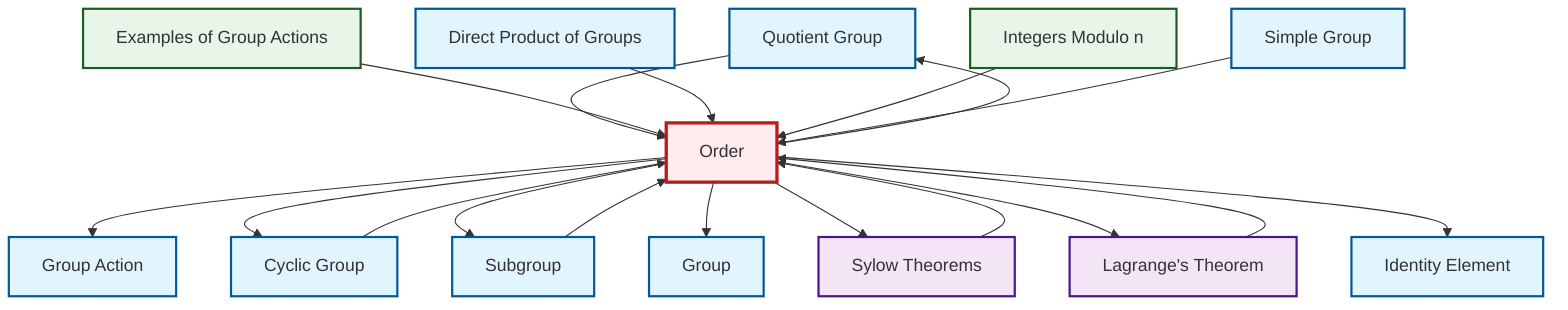 graph TD
    classDef definition fill:#e1f5fe,stroke:#01579b,stroke-width:2px
    classDef theorem fill:#f3e5f5,stroke:#4a148c,stroke-width:2px
    classDef axiom fill:#fff3e0,stroke:#e65100,stroke-width:2px
    classDef example fill:#e8f5e9,stroke:#1b5e20,stroke-width:2px
    classDef current fill:#ffebee,stroke:#b71c1c,stroke-width:3px
    def-identity-element["Identity Element"]:::definition
    def-quotient-group["Quotient Group"]:::definition
    def-cyclic-group["Cyclic Group"]:::definition
    def-order["Order"]:::definition
    def-simple-group["Simple Group"]:::definition
    def-direct-product["Direct Product of Groups"]:::definition
    def-group["Group"]:::definition
    thm-lagrange["Lagrange's Theorem"]:::theorem
    thm-sylow["Sylow Theorems"]:::theorem
    ex-quotient-integers-mod-n["Integers Modulo n"]:::example
    def-group-action["Group Action"]:::definition
    def-subgroup["Subgroup"]:::definition
    ex-group-action-examples["Examples of Group Actions"]:::example
    def-order --> def-group-action
    def-quotient-group --> def-order
    def-order --> def-cyclic-group
    def-order --> def-quotient-group
    def-order --> def-subgroup
    def-order --> def-group
    ex-group-action-examples --> def-order
    thm-lagrange --> def-order
    def-subgroup --> def-order
    def-direct-product --> def-order
    def-cyclic-group --> def-order
    ex-quotient-integers-mod-n --> def-order
    def-simple-group --> def-order
    def-order --> thm-sylow
    def-order --> thm-lagrange
    def-order --> def-identity-element
    thm-sylow --> def-order
    class def-order current